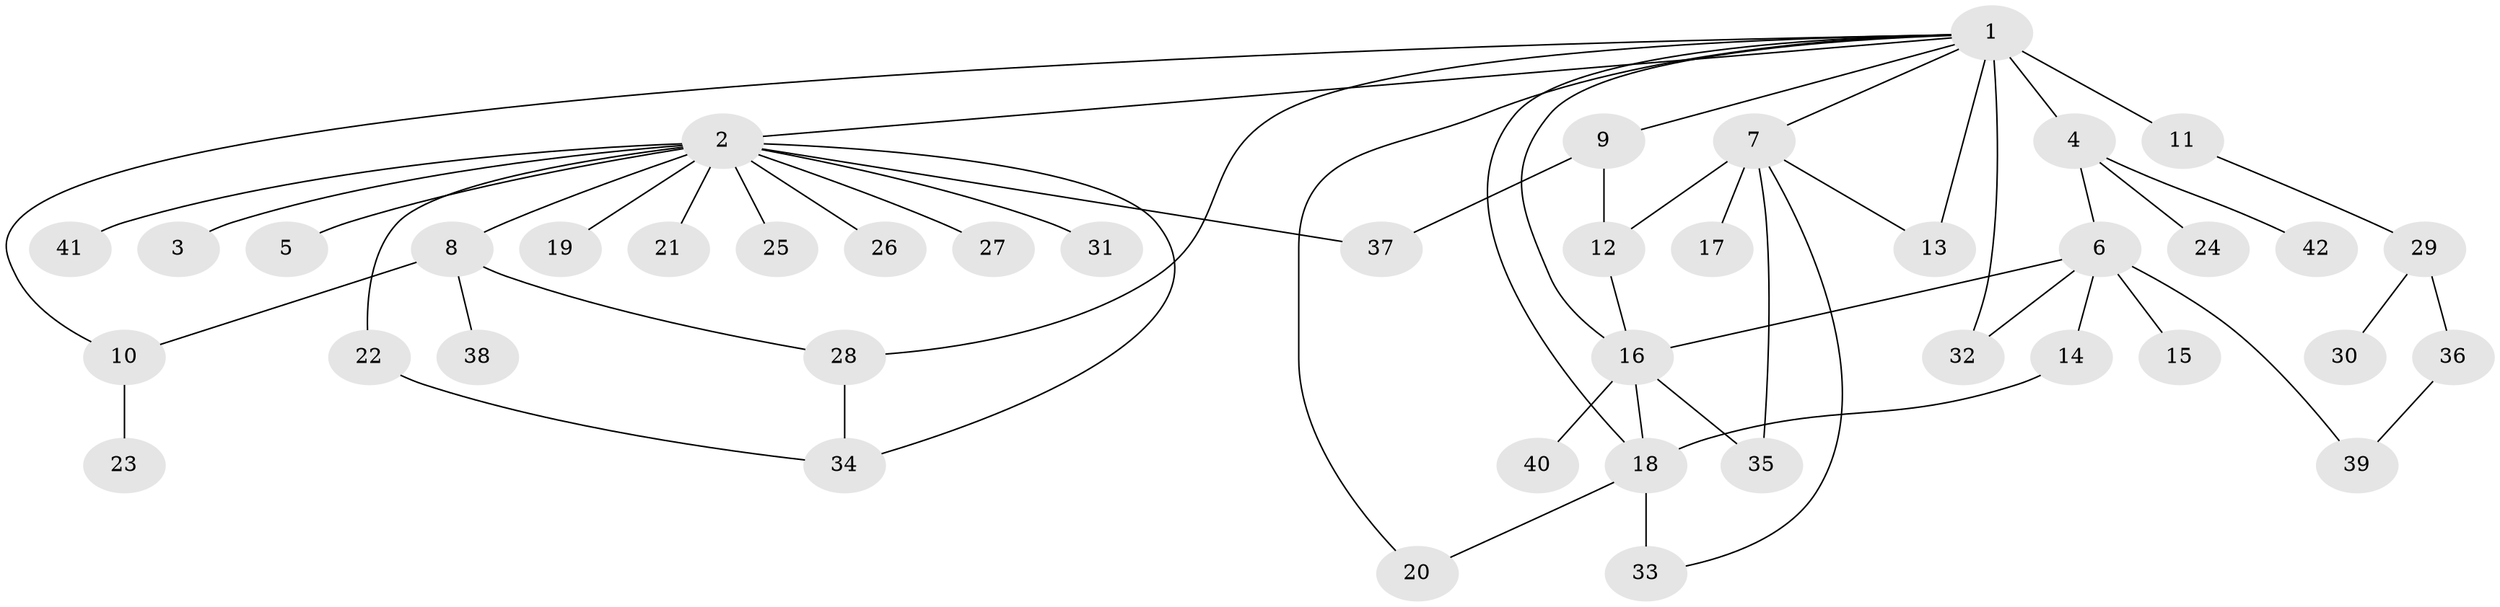 // original degree distribution, {21: 0.012048192771084338, 15: 0.012048192771084338, 2: 0.1927710843373494, 5: 0.024096385542168676, 1: 0.5421686746987951, 7: 0.024096385542168676, 9: 0.012048192771084338, 3: 0.14457831325301204, 8: 0.012048192771084338, 6: 0.012048192771084338, 4: 0.012048192771084338}
// Generated by graph-tools (version 1.1) at 2025/35/03/09/25 02:35:28]
// undirected, 42 vertices, 57 edges
graph export_dot {
graph [start="1"]
  node [color=gray90,style=filled];
  1;
  2;
  3;
  4;
  5;
  6;
  7;
  8;
  9;
  10;
  11;
  12;
  13;
  14;
  15;
  16;
  17;
  18;
  19;
  20;
  21;
  22;
  23;
  24;
  25;
  26;
  27;
  28;
  29;
  30;
  31;
  32;
  33;
  34;
  35;
  36;
  37;
  38;
  39;
  40;
  41;
  42;
  1 -- 2 [weight=1.0];
  1 -- 4 [weight=1.0];
  1 -- 7 [weight=1.0];
  1 -- 9 [weight=1.0];
  1 -- 10 [weight=1.0];
  1 -- 11 [weight=8.0];
  1 -- 13 [weight=1.0];
  1 -- 16 [weight=1.0];
  1 -- 18 [weight=1.0];
  1 -- 20 [weight=1.0];
  1 -- 28 [weight=1.0];
  1 -- 32 [weight=1.0];
  2 -- 3 [weight=1.0];
  2 -- 5 [weight=1.0];
  2 -- 8 [weight=1.0];
  2 -- 19 [weight=1.0];
  2 -- 21 [weight=1.0];
  2 -- 22 [weight=1.0];
  2 -- 25 [weight=1.0];
  2 -- 26 [weight=1.0];
  2 -- 27 [weight=1.0];
  2 -- 31 [weight=1.0];
  2 -- 34 [weight=1.0];
  2 -- 37 [weight=1.0];
  2 -- 41 [weight=1.0];
  4 -- 6 [weight=1.0];
  4 -- 24 [weight=1.0];
  4 -- 42 [weight=1.0];
  6 -- 14 [weight=1.0];
  6 -- 15 [weight=1.0];
  6 -- 16 [weight=1.0];
  6 -- 32 [weight=1.0];
  6 -- 39 [weight=1.0];
  7 -- 12 [weight=1.0];
  7 -- 13 [weight=1.0];
  7 -- 17 [weight=3.0];
  7 -- 33 [weight=1.0];
  7 -- 35 [weight=1.0];
  8 -- 10 [weight=1.0];
  8 -- 28 [weight=1.0];
  8 -- 38 [weight=1.0];
  9 -- 12 [weight=1.0];
  9 -- 37 [weight=1.0];
  10 -- 23 [weight=1.0];
  11 -- 29 [weight=1.0];
  12 -- 16 [weight=1.0];
  14 -- 18 [weight=1.0];
  16 -- 18 [weight=1.0];
  16 -- 35 [weight=1.0];
  16 -- 40 [weight=1.0];
  18 -- 20 [weight=1.0];
  18 -- 33 [weight=2.0];
  22 -- 34 [weight=1.0];
  28 -- 34 [weight=2.0];
  29 -- 30 [weight=1.0];
  29 -- 36 [weight=1.0];
  36 -- 39 [weight=1.0];
}
